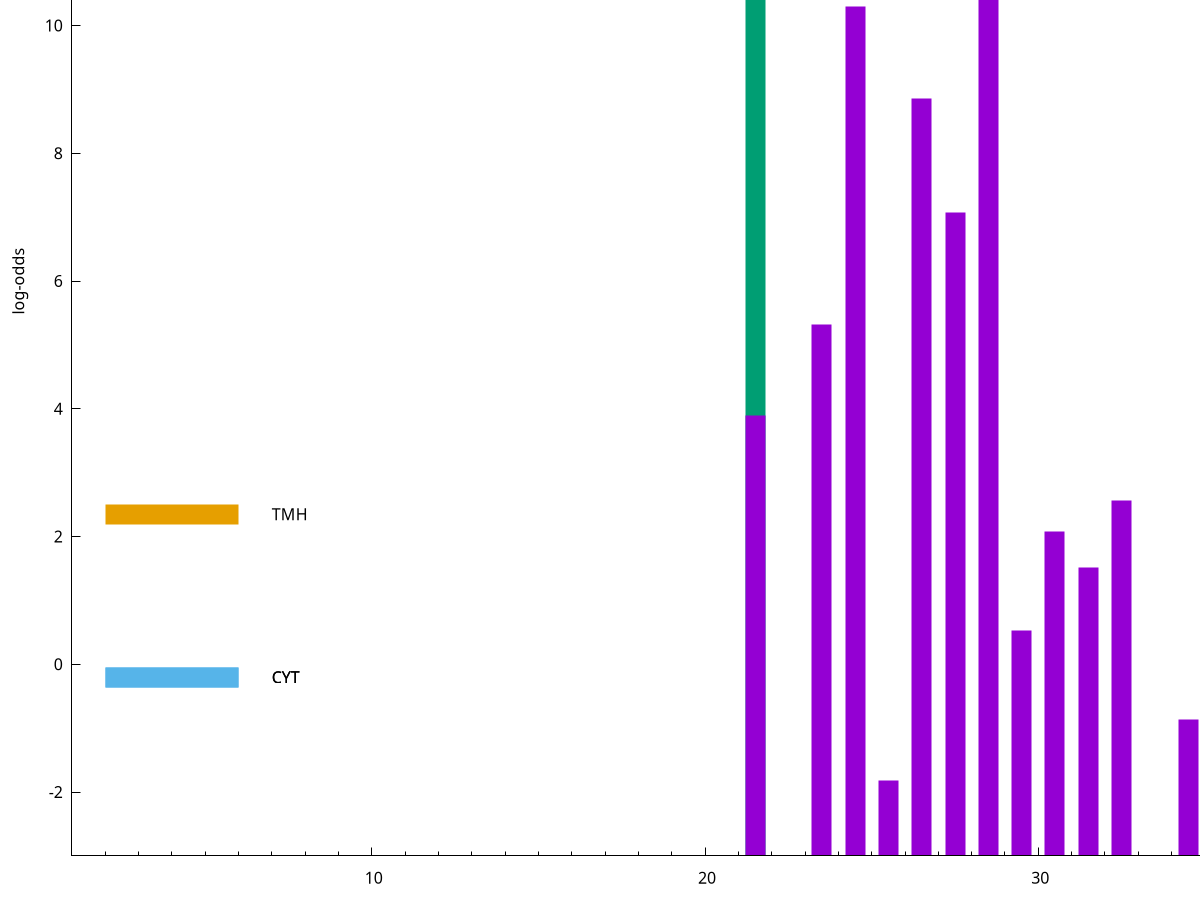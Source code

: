 set title "LipoP predictions for SRR4017833.gff"
set size 2., 1.4
set xrange [1:70] 
set mxtics 10
set yrange [-3:15]
set y2range [0:18]
set ylabel "log-odds"
set term postscript eps color solid "Helvetica" 30
set output "SRR4017833.gff126.eps"
set arrow from 2,13.8364 to 6,13.8364 nohead lt 1 lw 20
set label "SpI" at 7,13.8364
set arrow from 2,12.1913 to 6,12.1913 nohead lt 2 lw 20
set label "SpII" at 7,12.1913
set arrow from 2,2.34993 to 6,2.34993 nohead lt 4 lw 20
set label "TMH" at 7,2.34993
set arrow from 2,-0.200913 to 6,-0.200913 nohead lt 3 lw 20
set label "CYT" at 7,-0.200913
set arrow from 2,-0.200913 to 6,-0.200913 nohead lt 3 lw 20
set label "CYT" at 7,-0.200913
set arrow from 2,13.8364 to 6,13.8364 nohead lt 1 lw 20
set label "SpI" at 7,13.8364
# NOTE: The scores below are the log-odds scores with the threshold
# NOTE: subtracted (a hack to make gnuplot make the histogram all
# NOTE: look nice).
plot "-" axes x1y2 title "" with impulses lt 2 lw 20, "-" axes x1y2 title "" with impulses lt 1 lw 20
21.500000 15.191300
e
28.500000 16.632100
24.500000 13.300300
26.500000 11.860460
27.500000 10.077970
23.500000 8.327740
21.500000 6.899870
32.500000 5.559310
30.500000 5.085310
31.500000 4.517730
29.500000 3.525553
34.500000 2.140617
25.500000 1.184700
e
exit
